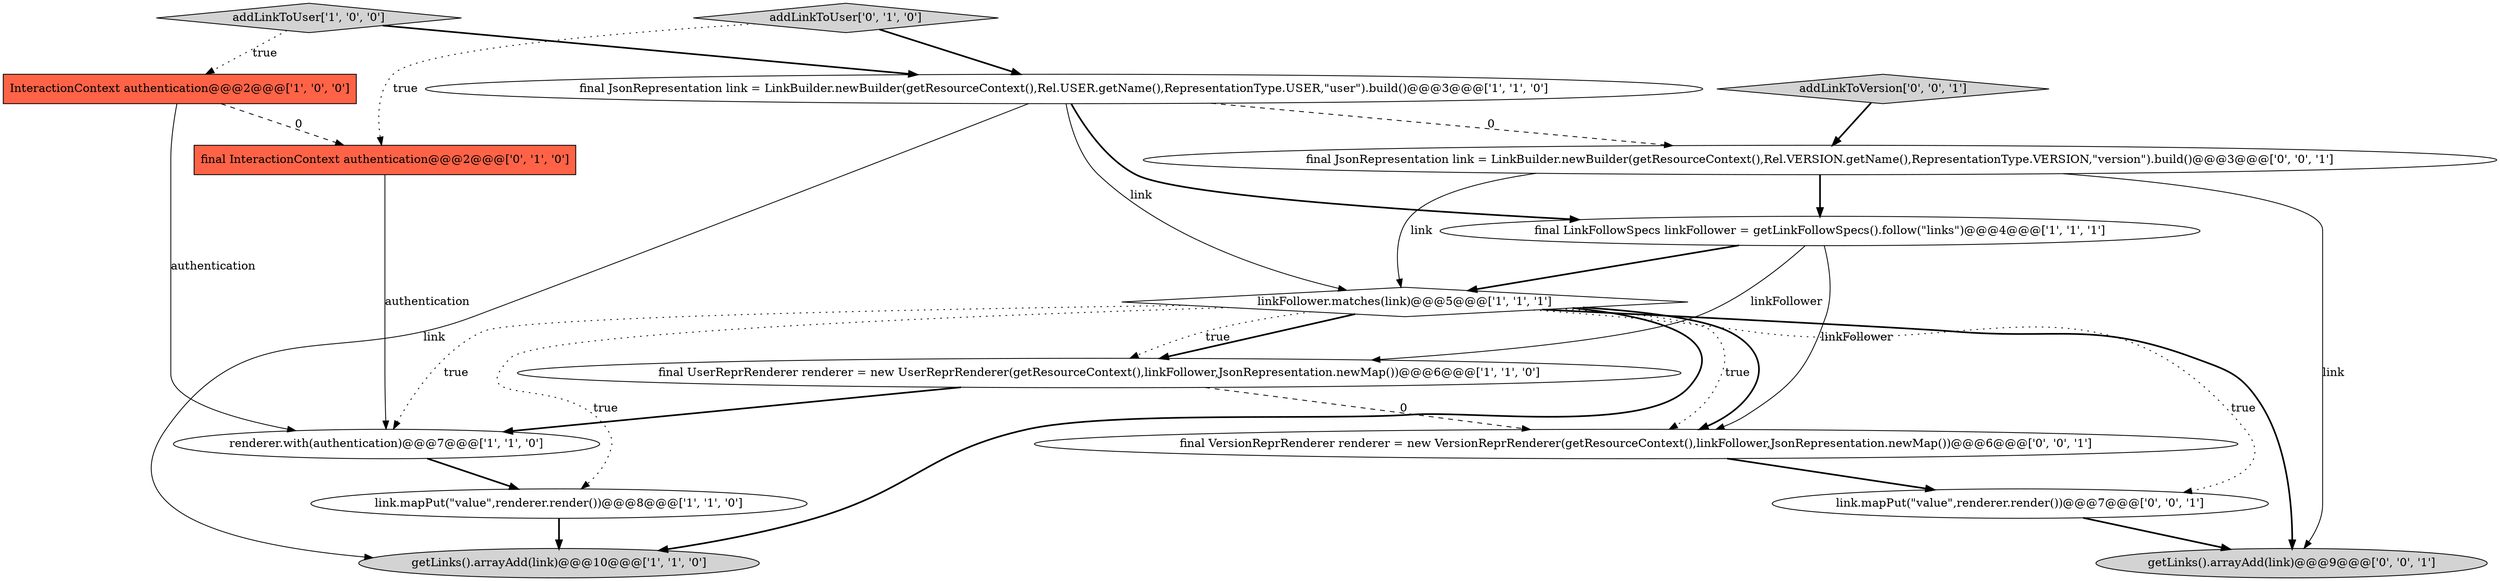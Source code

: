digraph {
2 [style = filled, label = "final UserReprRenderer renderer = new UserReprRenderer(getResourceContext(),linkFollower,JsonRepresentation.newMap())@@@6@@@['1', '1', '0']", fillcolor = white, shape = ellipse image = "AAA0AAABBB1BBB"];
14 [style = filled, label = "final JsonRepresentation link = LinkBuilder.newBuilder(getResourceContext(),Rel.VERSION.getName(),RepresentationType.VERSION,\"version\").build()@@@3@@@['0', '0', '1']", fillcolor = white, shape = ellipse image = "AAA0AAABBB3BBB"];
11 [style = filled, label = "final VersionReprRenderer renderer = new VersionReprRenderer(getResourceContext(),linkFollower,JsonRepresentation.newMap())@@@6@@@['0', '0', '1']", fillcolor = white, shape = ellipse image = "AAA0AAABBB3BBB"];
12 [style = filled, label = "link.mapPut(\"value\",renderer.render())@@@7@@@['0', '0', '1']", fillcolor = white, shape = ellipse image = "AAA0AAABBB3BBB"];
6 [style = filled, label = "InteractionContext authentication@@@2@@@['1', '0', '0']", fillcolor = tomato, shape = box image = "AAA1AAABBB1BBB"];
9 [style = filled, label = "final InteractionContext authentication@@@2@@@['0', '1', '0']", fillcolor = tomato, shape = box image = "AAA1AAABBB2BBB"];
5 [style = filled, label = "final LinkFollowSpecs linkFollower = getLinkFollowSpecs().follow(\"links\")@@@4@@@['1', '1', '1']", fillcolor = white, shape = ellipse image = "AAA0AAABBB1BBB"];
13 [style = filled, label = "getLinks().arrayAdd(link)@@@9@@@['0', '0', '1']", fillcolor = lightgray, shape = ellipse image = "AAA0AAABBB3BBB"];
4 [style = filled, label = "renderer.with(authentication)@@@7@@@['1', '1', '0']", fillcolor = white, shape = ellipse image = "AAA0AAABBB1BBB"];
1 [style = filled, label = "linkFollower.matches(link)@@@5@@@['1', '1', '1']", fillcolor = white, shape = diamond image = "AAA0AAABBB1BBB"];
7 [style = filled, label = "final JsonRepresentation link = LinkBuilder.newBuilder(getResourceContext(),Rel.USER.getName(),RepresentationType.USER,\"user\").build()@@@3@@@['1', '1', '0']", fillcolor = white, shape = ellipse image = "AAA0AAABBB1BBB"];
0 [style = filled, label = "getLinks().arrayAdd(link)@@@10@@@['1', '1', '0']", fillcolor = lightgray, shape = ellipse image = "AAA0AAABBB1BBB"];
3 [style = filled, label = "link.mapPut(\"value\",renderer.render())@@@8@@@['1', '1', '0']", fillcolor = white, shape = ellipse image = "AAA0AAABBB1BBB"];
15 [style = filled, label = "addLinkToVersion['0', '0', '1']", fillcolor = lightgray, shape = diamond image = "AAA0AAABBB3BBB"];
8 [style = filled, label = "addLinkToUser['1', '0', '0']", fillcolor = lightgray, shape = diamond image = "AAA0AAABBB1BBB"];
10 [style = filled, label = "addLinkToUser['0', '1', '0']", fillcolor = lightgray, shape = diamond image = "AAA0AAABBB2BBB"];
14->1 [style = solid, label="link"];
4->3 [style = bold, label=""];
15->14 [style = bold, label=""];
7->14 [style = dashed, label="0"];
1->11 [style = dotted, label="true"];
6->9 [style = dashed, label="0"];
11->12 [style = bold, label=""];
1->4 [style = dotted, label="true"];
1->0 [style = bold, label=""];
7->1 [style = solid, label="link"];
5->11 [style = solid, label="linkFollower"];
10->9 [style = dotted, label="true"];
2->4 [style = bold, label=""];
10->7 [style = bold, label=""];
1->13 [style = bold, label=""];
3->0 [style = bold, label=""];
8->7 [style = bold, label=""];
1->11 [style = bold, label=""];
1->3 [style = dotted, label="true"];
12->13 [style = bold, label=""];
5->1 [style = bold, label=""];
7->5 [style = bold, label=""];
8->6 [style = dotted, label="true"];
14->13 [style = solid, label="link"];
6->4 [style = solid, label="authentication"];
1->12 [style = dotted, label="true"];
2->11 [style = dashed, label="0"];
1->2 [style = bold, label=""];
7->0 [style = solid, label="link"];
1->2 [style = dotted, label="true"];
9->4 [style = solid, label="authentication"];
5->2 [style = solid, label="linkFollower"];
14->5 [style = bold, label=""];
}
